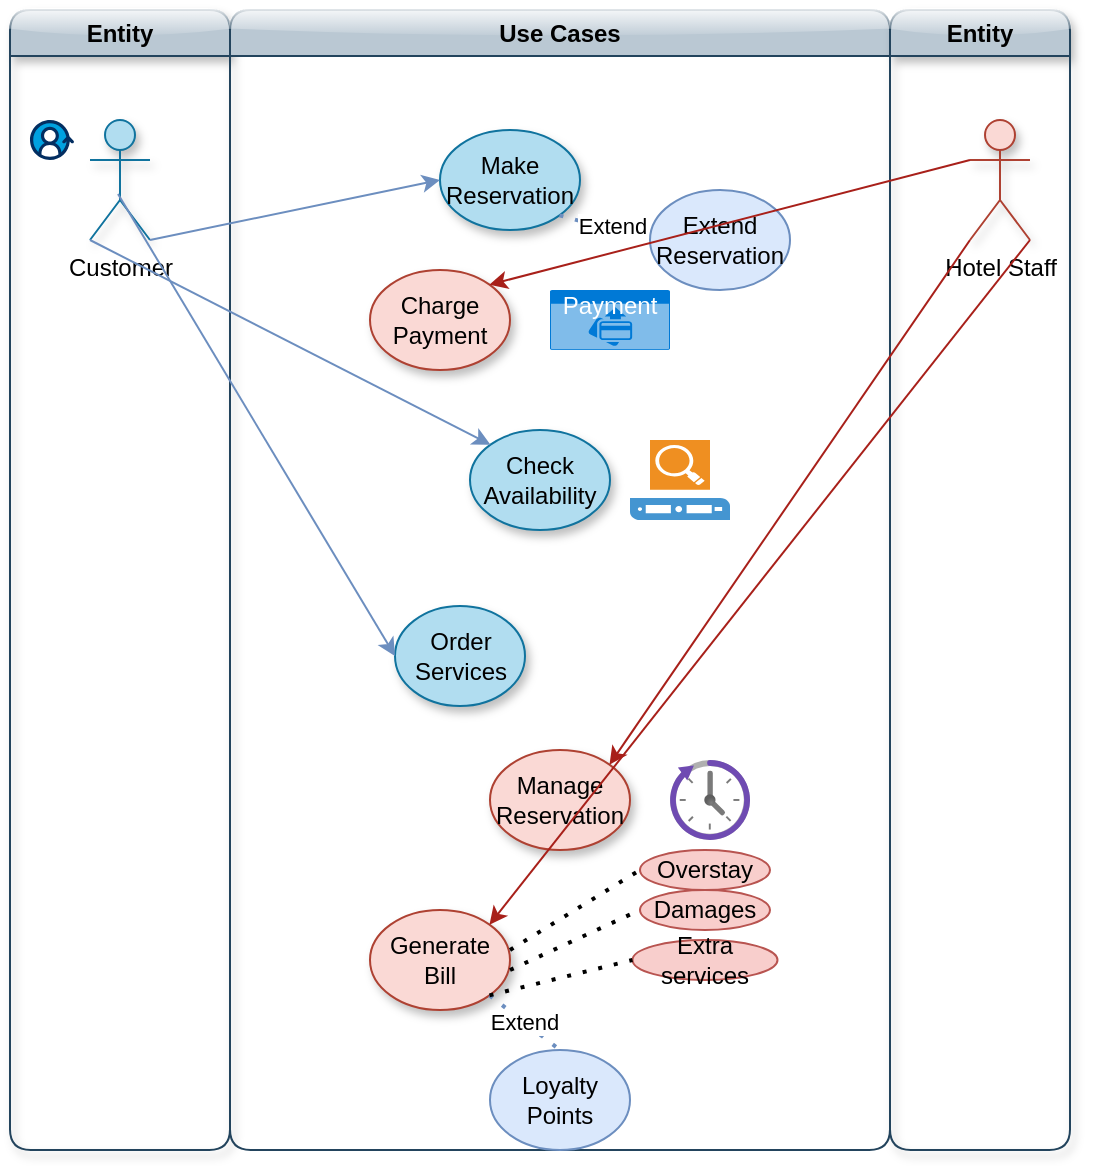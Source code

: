 <mxfile version="22.1.3" type="github">
  <diagram name="Page-1" id="e7e014a7-5840-1c2e-5031-d8a46d1fe8dd">
    <mxGraphModel dx="711" dy="556" grid="1" gridSize="10" guides="1" tooltips="1" connect="1" arrows="1" fold="1" page="1" pageScale="1" pageWidth="1169" pageHeight="826" background="none" math="0" shadow="0">
      <root>
        <mxCell id="0" />
        <mxCell id="1" parent="0" />
        <mxCell id="2" value="Entity" style="swimlane;whiteSpace=wrap;startSize=23;fillColor=#bac8d3;strokeColor=#23445d;shadow=1;glass=1;rounded=1;" parent="1" vertex="1">
          <mxGeometry x="470" y="90" width="110" height="570" as="geometry" />
        </mxCell>
        <mxCell id="Gw3NJirz_EETIQ4b0FC--41" value="Customer" style="shape=umlActor;verticalLabelPosition=bottom;verticalAlign=top;html=1;fillColor=#b1ddf0;strokeColor=#10739e;shadow=1;" parent="2" vertex="1">
          <mxGeometry x="40" y="55" width="30" height="60" as="geometry" />
        </mxCell>
        <mxCell id="Gw3NJirz_EETIQ4b0FC--79" value="" style="verticalLabelPosition=bottom;aspect=fixed;html=1;shape=mxgraph.salesforce.customer_360;" parent="2" vertex="1">
          <mxGeometry x="10" y="55" width="21.98" height="20" as="geometry" />
        </mxCell>
        <mxCell id="3" value="Use Cases" style="swimlane;whiteSpace=wrap;fillColor=#bac8d3;strokeColor=#23445d;rounded=1;shadow=0;glass=1;gradientColor=none;" parent="1" vertex="1">
          <mxGeometry x="580" y="90" width="330" height="570" as="geometry" />
        </mxCell>
        <mxCell id="Gw3NJirz_EETIQ4b0FC--43" value="Make Reservation" style="ellipse;whiteSpace=wrap;html=1;fillColor=#b1ddf0;strokeColor=#10739e;shadow=1;" parent="3" vertex="1">
          <mxGeometry x="105" y="60" width="70" height="50" as="geometry" />
        </mxCell>
        <mxCell id="Gw3NJirz_EETIQ4b0FC--44" value="Charge Payment" style="ellipse;whiteSpace=wrap;html=1;fillColor=#fad9d5;strokeColor=#ae4132;shadow=1;" parent="3" vertex="1">
          <mxGeometry x="70" y="130" width="70" height="50" as="geometry" />
        </mxCell>
        <mxCell id="Gw3NJirz_EETIQ4b0FC--46" value="Check Availability" style="ellipse;whiteSpace=wrap;html=1;fillColor=#b1ddf0;strokeColor=#10739e;shadow=1;" parent="3" vertex="1">
          <mxGeometry x="120" y="210" width="70" height="50" as="geometry" />
        </mxCell>
        <mxCell id="Gw3NJirz_EETIQ4b0FC--47" value="Manage Reservation" style="ellipse;whiteSpace=wrap;html=1;fillColor=#fad9d5;strokeColor=#ae4132;shadow=1;" parent="3" vertex="1">
          <mxGeometry x="130" y="370" width="70" height="50" as="geometry" />
        </mxCell>
        <mxCell id="Gw3NJirz_EETIQ4b0FC--48" value="Generate Bill" style="ellipse;whiteSpace=wrap;html=1;fillColor=#fad9d5;strokeColor=#ae4132;shadow=1;" parent="3" vertex="1">
          <mxGeometry x="70" y="450" width="70" height="50" as="geometry" />
        </mxCell>
        <mxCell id="Gw3NJirz_EETIQ4b0FC--73" value="" style="shape=image;html=1;verticalAlign=top;verticalLabelPosition=bottom;labelBackgroundColor=#ffffff;imageAspect=0;aspect=fixed;image=https://cdn0.iconfinder.com/data/icons/business-startup-10/50/38-128.png" parent="3" vertex="1">
          <mxGeometry x="190" y="40" width="40" height="40" as="geometry" />
        </mxCell>
        <mxCell id="Gw3NJirz_EETIQ4b0FC--74" value="Payment" style="html=1;whiteSpace=wrap;strokeColor=none;fillColor=#0079D6;labelPosition=center;verticalLabelPosition=middle;verticalAlign=top;align=center;fontSize=12;outlineConnect=0;spacingTop=-6;fontColor=#FFFFFF;sketch=0;shape=mxgraph.sitemap.payment;" parent="3" vertex="1">
          <mxGeometry x="160" y="140" width="60" height="30" as="geometry" />
        </mxCell>
        <mxCell id="Gw3NJirz_EETIQ4b0FC--75" value="" style="shadow=0;dashed=0;html=1;strokeColor=none;fillColor=#4495D1;labelPosition=center;verticalLabelPosition=bottom;verticalAlign=top;align=center;outlineConnect=0;shape=mxgraph.veeam.2d.veeam_backup_search_server;" parent="3" vertex="1">
          <mxGeometry x="200" y="215" width="50" height="40" as="geometry" />
        </mxCell>
        <mxCell id="Gw3NJirz_EETIQ4b0FC--76" value="" style="shape=image;html=1;verticalAlign=top;verticalLabelPosition=bottom;labelBackgroundColor=#ffffff;imageAspect=0;aspect=fixed;image=https://cdn1.iconfinder.com/data/icons/ios-11-glyphs/30/order-128.png" parent="3" vertex="1">
          <mxGeometry x="150" y="298" width="50" height="50" as="geometry" />
        </mxCell>
        <mxCell id="Gw3NJirz_EETIQ4b0FC--77" value="" style="image;aspect=fixed;html=1;points=[];align=center;fontSize=12;image=img/lib/azure2/general/Reservations.svg;" parent="3" vertex="1">
          <mxGeometry x="220" y="375" width="40" height="40" as="geometry" />
        </mxCell>
        <mxCell id="Gw3NJirz_EETIQ4b0FC--78" value="" style="shape=image;html=1;verticalAlign=top;verticalLabelPosition=bottom;labelBackgroundColor=#ffffff;imageAspect=0;aspect=fixed;image=https://cdn1.iconfinder.com/data/icons/ionicons-outline-vol-2/512/receipt-outline-128.png" parent="3" vertex="1">
          <mxGeometry x="20" y="452.5" width="45" height="45" as="geometry" />
        </mxCell>
        <mxCell id="24imNbA8YCTNRvaWCRdw-3" value="Extend Reservation" style="ellipse;whiteSpace=wrap;html=1;fillColor=#dae8fc;strokeColor=#6c8ebf;" vertex="1" parent="3">
          <mxGeometry x="210" y="90" width="70" height="50" as="geometry" />
        </mxCell>
        <mxCell id="24imNbA8YCTNRvaWCRdw-4" value="" style="endArrow=none;dashed=1;html=1;dashPattern=1 3;strokeWidth=2;rounded=0;exitX=1;exitY=1;exitDx=0;exitDy=0;entryX=0;entryY=0.5;entryDx=0;entryDy=0;fillColor=#dae8fc;strokeColor=#6c8ebf;" edge="1" parent="3" source="Gw3NJirz_EETIQ4b0FC--43" target="24imNbA8YCTNRvaWCRdw-3">
          <mxGeometry width="50" height="50" relative="1" as="geometry">
            <mxPoint x="130" y="310" as="sourcePoint" />
            <mxPoint x="180" y="260" as="targetPoint" />
          </mxGeometry>
        </mxCell>
        <mxCell id="24imNbA8YCTNRvaWCRdw-8" value="Extend" style="edgeLabel;html=1;align=center;verticalAlign=middle;resizable=0;points=[];" vertex="1" connectable="0" parent="24imNbA8YCTNRvaWCRdw-4">
          <mxGeometry x="0.14" y="2" relative="1" as="geometry">
            <mxPoint as="offset" />
          </mxGeometry>
        </mxCell>
        <mxCell id="24imNbA8YCTNRvaWCRdw-5" value="Loyalty Points" style="ellipse;whiteSpace=wrap;html=1;fillColor=#dae8fc;strokeColor=#6c8ebf;" vertex="1" parent="3">
          <mxGeometry x="130" y="520" width="70" height="50" as="geometry" />
        </mxCell>
        <mxCell id="24imNbA8YCTNRvaWCRdw-6" value="" style="endArrow=none;dashed=1;html=1;dashPattern=1 3;strokeWidth=2;rounded=0;exitX=1;exitY=1;exitDx=0;exitDy=0;entryX=0.5;entryY=0;entryDx=0;entryDy=0;fillColor=#dae8fc;strokeColor=#6c8ebf;" edge="1" parent="3" source="Gw3NJirz_EETIQ4b0FC--48" target="24imNbA8YCTNRvaWCRdw-5">
          <mxGeometry width="50" height="50" relative="1" as="geometry">
            <mxPoint x="40" y="330" as="sourcePoint" />
            <mxPoint x="90" y="280" as="targetPoint" />
          </mxGeometry>
        </mxCell>
        <mxCell id="24imNbA8YCTNRvaWCRdw-7" value="Extend" style="edgeLabel;html=1;align=center;verticalAlign=middle;resizable=0;points=[];" vertex="1" connectable="0" parent="24imNbA8YCTNRvaWCRdw-6">
          <mxGeometry x="0.013" y="1" relative="1" as="geometry">
            <mxPoint x="-1" as="offset" />
          </mxGeometry>
        </mxCell>
        <mxCell id="24imNbA8YCTNRvaWCRdw-11" value="Overstay" style="ellipse;whiteSpace=wrap;html=1;fillColor=#f8cecc;strokeColor=#b85450;" vertex="1" parent="3">
          <mxGeometry x="205" y="420" width="65" height="20" as="geometry" />
        </mxCell>
        <mxCell id="24imNbA8YCTNRvaWCRdw-10" value="Damages" style="ellipse;whiteSpace=wrap;html=1;fillColor=#f8cecc;strokeColor=#b85450;" vertex="1" parent="3">
          <mxGeometry x="205" y="440" width="65" height="20" as="geometry" />
        </mxCell>
        <mxCell id="24imNbA8YCTNRvaWCRdw-9" value="Extra services" style="ellipse;whiteSpace=wrap;html=1;fillColor=#f8cecc;strokeColor=#b85450;" vertex="1" parent="3">
          <mxGeometry x="201.25" y="465" width="72.5" height="20" as="geometry" />
        </mxCell>
        <mxCell id="24imNbA8YCTNRvaWCRdw-14" value="" style="endArrow=none;dashed=1;html=1;dashPattern=1 3;strokeWidth=2;rounded=0;entryX=0;entryY=0.5;entryDx=0;entryDy=0;exitX=1;exitY=1;exitDx=0;exitDy=0;" edge="1" parent="3" source="Gw3NJirz_EETIQ4b0FC--48" target="24imNbA8YCTNRvaWCRdw-9">
          <mxGeometry width="50" height="50" relative="1" as="geometry">
            <mxPoint x="140" y="497.5" as="sourcePoint" />
            <mxPoint x="190" y="447.5" as="targetPoint" />
          </mxGeometry>
        </mxCell>
        <mxCell id="Gw3NJirz_EETIQ4b0FC--45" value="Order Services" style="ellipse;whiteSpace=wrap;html=1;fillColor=#b1ddf0;strokeColor=#10739e;shadow=1;" parent="3" vertex="1">
          <mxGeometry x="82.5" y="298" width="65" height="50" as="geometry" />
        </mxCell>
        <mxCell id="24imNbA8YCTNRvaWCRdw-13" value="" style="endArrow=none;dashed=1;html=1;dashPattern=1 3;strokeWidth=2;rounded=0;entryX=0;entryY=0.5;entryDx=0;entryDy=0;" edge="1" parent="3" target="24imNbA8YCTNRvaWCRdw-11">
          <mxGeometry width="50" height="50" relative="1" as="geometry">
            <mxPoint x="140" y="470" as="sourcePoint" />
            <mxPoint x="190" y="420" as="targetPoint" />
          </mxGeometry>
        </mxCell>
        <mxCell id="24imNbA8YCTNRvaWCRdw-12" value="" style="endArrow=none;dashed=1;html=1;dashPattern=1 3;strokeWidth=2;rounded=0;entryX=0;entryY=0.5;entryDx=0;entryDy=0;" edge="1" parent="3" target="24imNbA8YCTNRvaWCRdw-10">
          <mxGeometry width="50" height="50" relative="1" as="geometry">
            <mxPoint x="140" y="480" as="sourcePoint" />
            <mxPoint x="190" y="430" as="targetPoint" />
          </mxGeometry>
        </mxCell>
        <mxCell id="eQ460yPxuHKSWVaMbi7R-17" value="Entity" style="swimlane;whiteSpace=wrap;startSize=23;fillColor=#bac8d3;strokeColor=#23445d;shadow=1;glass=1;rounded=1;" parent="1" vertex="1">
          <mxGeometry x="910" y="90" width="90" height="570" as="geometry" />
        </mxCell>
        <mxCell id="Gw3NJirz_EETIQ4b0FC--42" value="Hotel Staff" style="shape=umlActor;verticalLabelPosition=bottom;verticalAlign=top;html=1;fillColor=#fad9d5;strokeColor=#ae4132;shadow=1;" parent="eQ460yPxuHKSWVaMbi7R-17" vertex="1">
          <mxGeometry x="40" y="55" width="30" height="60" as="geometry" />
        </mxCell>
        <mxCell id="Gw3NJirz_EETIQ4b0FC--80" value="" style="shape=image;html=1;verticalAlign=top;verticalLabelPosition=bottom;labelBackgroundColor=#ffffff;imageAspect=0;aspect=fixed;image=https://cdn1.iconfinder.com/data/icons/building-vol-3-3/512/3-128.png" parent="eQ460yPxuHKSWVaMbi7R-17" vertex="1">
          <mxGeometry x="80" y="45" width="30" height="30" as="geometry" />
        </mxCell>
        <mxCell id="eQ460yPxuHKSWVaMbi7R-22" value="" style="endArrow=classic;html=1;rounded=0;strokeColor=#A8201A;fontColor=#143642;fillColor=#FAE5C7;entryX=1;entryY=0;entryDx=0;entryDy=0;exitX=0;exitY=0.333;exitDx=0;exitDy=0;exitPerimeter=0;" parent="1" source="Gw3NJirz_EETIQ4b0FC--42" target="Gw3NJirz_EETIQ4b0FC--44" edge="1">
          <mxGeometry width="50" height="50" relative="1" as="geometry">
            <mxPoint x="700" y="360" as="sourcePoint" />
            <mxPoint x="750" y="310" as="targetPoint" />
          </mxGeometry>
        </mxCell>
        <mxCell id="eQ460yPxuHKSWVaMbi7R-23" value="" style="endArrow=classic;html=1;rounded=0;strokeColor=#A8201A;fontColor=#143642;fillColor=#FAE5C7;exitX=0;exitY=1;exitDx=0;exitDy=0;exitPerimeter=0;entryX=1;entryY=0;entryDx=0;entryDy=0;" parent="1" source="Gw3NJirz_EETIQ4b0FC--42" target="Gw3NJirz_EETIQ4b0FC--47" edge="1">
          <mxGeometry width="50" height="50" relative="1" as="geometry">
            <mxPoint x="700" y="360" as="sourcePoint" />
            <mxPoint x="750" y="310" as="targetPoint" />
          </mxGeometry>
        </mxCell>
        <mxCell id="eQ460yPxuHKSWVaMbi7R-24" value="" style="endArrow=classic;html=1;rounded=0;strokeColor=#A8201A;fontColor=#143642;fillColor=#FAE5C7;exitX=1;exitY=1;exitDx=0;exitDy=0;exitPerimeter=0;entryX=1;entryY=0;entryDx=0;entryDy=0;" parent="1" source="Gw3NJirz_EETIQ4b0FC--42" target="Gw3NJirz_EETIQ4b0FC--48" edge="1">
          <mxGeometry width="50" height="50" relative="1" as="geometry">
            <mxPoint x="700" y="360" as="sourcePoint" />
            <mxPoint x="750" y="310" as="targetPoint" />
          </mxGeometry>
        </mxCell>
        <mxCell id="eQ460yPxuHKSWVaMbi7R-25" value="" style="endArrow=classic;html=1;rounded=0;strokeColor=#6c8ebf;fontColor=#143642;fillColor=#dae8fc;exitX=1;exitY=1;exitDx=0;exitDy=0;exitPerimeter=0;entryX=0;entryY=0.5;entryDx=0;entryDy=0;" parent="1" source="Gw3NJirz_EETIQ4b0FC--41" target="Gw3NJirz_EETIQ4b0FC--43" edge="1">
          <mxGeometry width="50" height="50" relative="1" as="geometry">
            <mxPoint x="700" y="360" as="sourcePoint" />
            <mxPoint x="750" y="310" as="targetPoint" />
          </mxGeometry>
        </mxCell>
        <mxCell id="eQ460yPxuHKSWVaMbi7R-26" value="" style="endArrow=classic;html=1;rounded=0;strokeColor=#6c8ebf;fontColor=#143642;fillColor=#dae8fc;exitX=0;exitY=1;exitDx=0;exitDy=0;exitPerimeter=0;entryX=0;entryY=0;entryDx=0;entryDy=0;" parent="1" source="Gw3NJirz_EETIQ4b0FC--41" target="Gw3NJirz_EETIQ4b0FC--46" edge="1">
          <mxGeometry width="50" height="50" relative="1" as="geometry">
            <mxPoint x="700" y="360" as="sourcePoint" />
            <mxPoint x="750" y="310" as="targetPoint" />
          </mxGeometry>
        </mxCell>
        <mxCell id="eQ460yPxuHKSWVaMbi7R-27" value="" style="endArrow=classic;html=1;rounded=0;strokeColor=#6c8ebf;fontColor=#143642;fillColor=#dae8fc;exitX=0.467;exitY=0.617;exitDx=0;exitDy=0;exitPerimeter=0;entryX=0;entryY=0.5;entryDx=0;entryDy=0;" parent="1" source="Gw3NJirz_EETIQ4b0FC--41" target="Gw3NJirz_EETIQ4b0FC--45" edge="1">
          <mxGeometry width="50" height="50" relative="1" as="geometry">
            <mxPoint x="700" y="360" as="sourcePoint" />
            <mxPoint x="750" y="310" as="targetPoint" />
            <Array as="points" />
          </mxGeometry>
        </mxCell>
      </root>
    </mxGraphModel>
  </diagram>
</mxfile>
